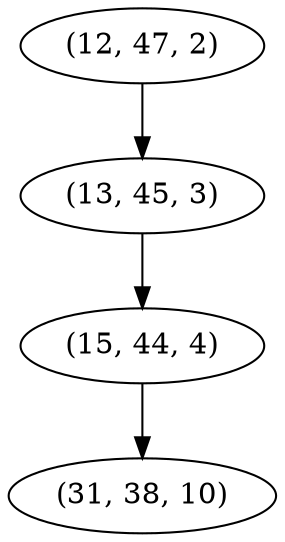 digraph tree {
    "(12, 47, 2)";
    "(13, 45, 3)";
    "(15, 44, 4)";
    "(31, 38, 10)";
    "(12, 47, 2)" -> "(13, 45, 3)";
    "(13, 45, 3)" -> "(15, 44, 4)";
    "(15, 44, 4)" -> "(31, 38, 10)";
}
